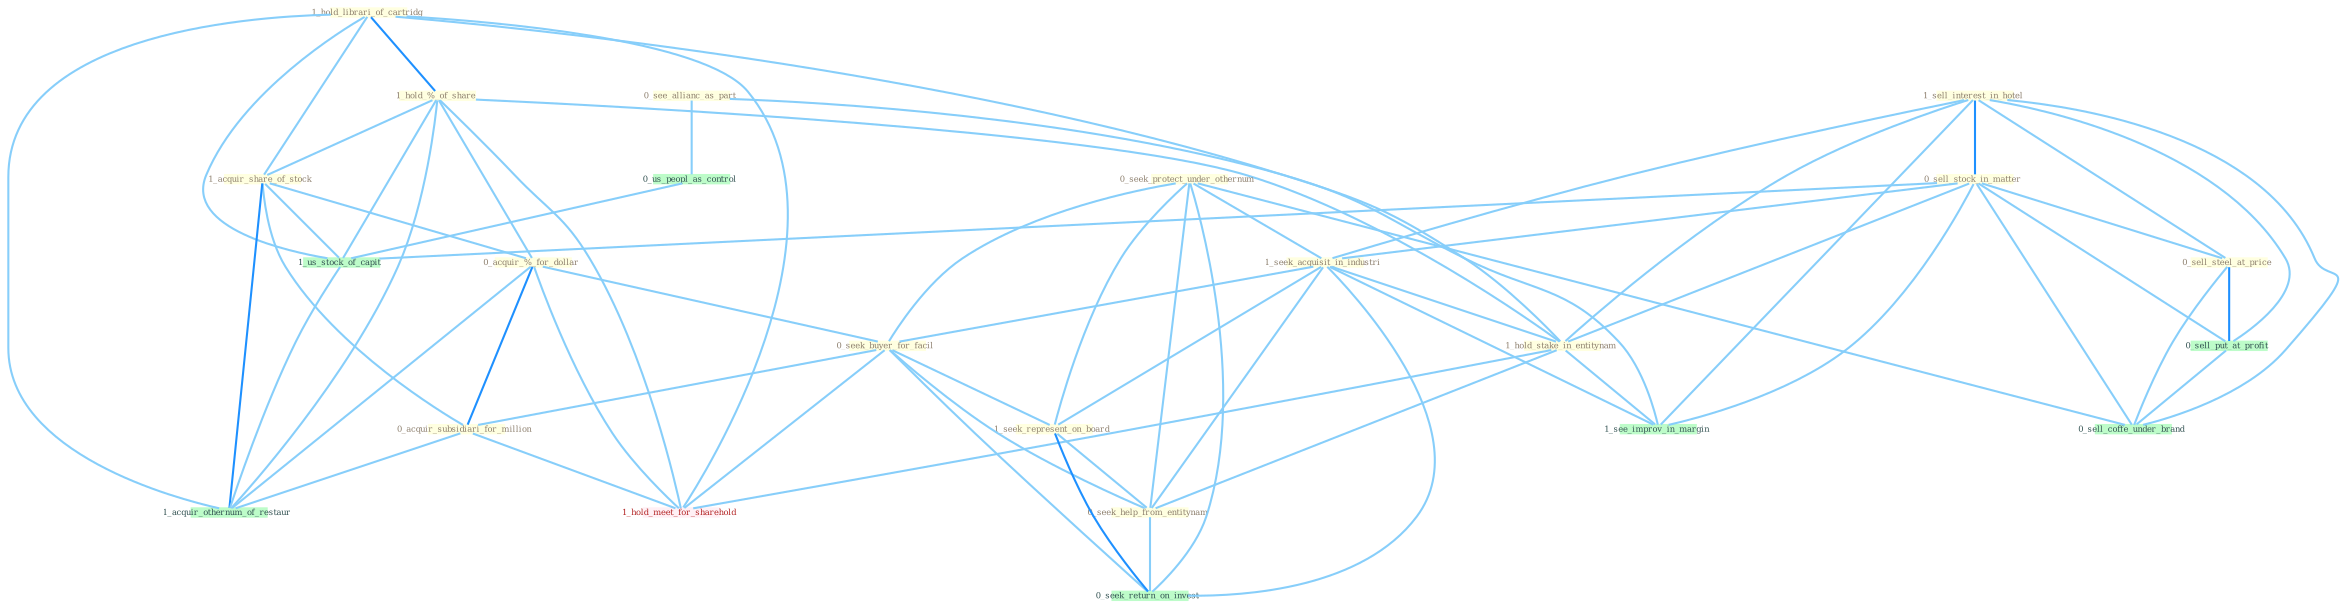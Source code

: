 Graph G{ 
    node
    [shape=polygon,style=filled,width=.5,height=.06,color="#BDFCC9",fixedsize=true,fontsize=4,
    fontcolor="#2f4f4f"];
    {node
    [color="#ffffe0", fontcolor="#8b7d6b"] "1_hold_librari_of_cartridg " "1_hold_%_of_share " "1_sell_interest_in_hotel " "1_acquir_share_of_stock " "0_sell_stock_in_matter " "0_seek_protect_under_othernum " "0_see_allianc_as_part " "0_acquir_%_for_dollar " "1_seek_acquisit_in_industri " "0_seek_buyer_for_facil " "1_hold_stake_in_entitynam " "1_seek_represent_on_board " "0_acquir_subsidiari_for_million " "0_seek_help_from_entitynam " "0_sell_steel_at_price "}
{node [color="#fff0f5", fontcolor="#b22222"] "1_hold_meet_for_sharehold "}
edge [color="#B0E2FF"];

	"1_hold_librari_of_cartridg " -- "1_hold_%_of_share " [w="2", color="#1e90ff" , len=0.8];
	"1_hold_librari_of_cartridg " -- "1_acquir_share_of_stock " [w="1", color="#87cefa" ];
	"1_hold_librari_of_cartridg " -- "1_hold_stake_in_entitynam " [w="1", color="#87cefa" ];
	"1_hold_librari_of_cartridg " -- "1_us_stock_of_capit " [w="1", color="#87cefa" ];
	"1_hold_librari_of_cartridg " -- "1_hold_meet_for_sharehold " [w="1", color="#87cefa" ];
	"1_hold_librari_of_cartridg " -- "1_acquir_othernum_of_restaur " [w="1", color="#87cefa" ];
	"1_hold_%_of_share " -- "1_acquir_share_of_stock " [w="1", color="#87cefa" ];
	"1_hold_%_of_share " -- "0_acquir_%_for_dollar " [w="1", color="#87cefa" ];
	"1_hold_%_of_share " -- "1_hold_stake_in_entitynam " [w="1", color="#87cefa" ];
	"1_hold_%_of_share " -- "1_us_stock_of_capit " [w="1", color="#87cefa" ];
	"1_hold_%_of_share " -- "1_hold_meet_for_sharehold " [w="1", color="#87cefa" ];
	"1_hold_%_of_share " -- "1_acquir_othernum_of_restaur " [w="1", color="#87cefa" ];
	"1_sell_interest_in_hotel " -- "0_sell_stock_in_matter " [w="2", color="#1e90ff" , len=0.8];
	"1_sell_interest_in_hotel " -- "1_seek_acquisit_in_industri " [w="1", color="#87cefa" ];
	"1_sell_interest_in_hotel " -- "1_hold_stake_in_entitynam " [w="1", color="#87cefa" ];
	"1_sell_interest_in_hotel " -- "0_sell_steel_at_price " [w="1", color="#87cefa" ];
	"1_sell_interest_in_hotel " -- "0_sell_put_at_profit " [w="1", color="#87cefa" ];
	"1_sell_interest_in_hotel " -- "1_see_improv_in_margin " [w="1", color="#87cefa" ];
	"1_sell_interest_in_hotel " -- "0_sell_coffe_under_brand " [w="1", color="#87cefa" ];
	"1_acquir_share_of_stock " -- "0_acquir_%_for_dollar " [w="1", color="#87cefa" ];
	"1_acquir_share_of_stock " -- "0_acquir_subsidiari_for_million " [w="1", color="#87cefa" ];
	"1_acquir_share_of_stock " -- "1_us_stock_of_capit " [w="1", color="#87cefa" ];
	"1_acquir_share_of_stock " -- "1_acquir_othernum_of_restaur " [w="2", color="#1e90ff" , len=0.8];
	"0_sell_stock_in_matter " -- "1_seek_acquisit_in_industri " [w="1", color="#87cefa" ];
	"0_sell_stock_in_matter " -- "1_hold_stake_in_entitynam " [w="1", color="#87cefa" ];
	"0_sell_stock_in_matter " -- "0_sell_steel_at_price " [w="1", color="#87cefa" ];
	"0_sell_stock_in_matter " -- "0_sell_put_at_profit " [w="1", color="#87cefa" ];
	"0_sell_stock_in_matter " -- "1_us_stock_of_capit " [w="1", color="#87cefa" ];
	"0_sell_stock_in_matter " -- "1_see_improv_in_margin " [w="1", color="#87cefa" ];
	"0_sell_stock_in_matter " -- "0_sell_coffe_under_brand " [w="1", color="#87cefa" ];
	"0_seek_protect_under_othernum " -- "1_seek_acquisit_in_industri " [w="1", color="#87cefa" ];
	"0_seek_protect_under_othernum " -- "0_seek_buyer_for_facil " [w="1", color="#87cefa" ];
	"0_seek_protect_under_othernum " -- "1_seek_represent_on_board " [w="1", color="#87cefa" ];
	"0_seek_protect_under_othernum " -- "0_seek_help_from_entitynam " [w="1", color="#87cefa" ];
	"0_seek_protect_under_othernum " -- "0_seek_return_on_invest " [w="1", color="#87cefa" ];
	"0_seek_protect_under_othernum " -- "0_sell_coffe_under_brand " [w="1", color="#87cefa" ];
	"0_see_allianc_as_part " -- "0_us_peopl_as_control " [w="1", color="#87cefa" ];
	"0_see_allianc_as_part " -- "1_see_improv_in_margin " [w="1", color="#87cefa" ];
	"0_acquir_%_for_dollar " -- "0_seek_buyer_for_facil " [w="1", color="#87cefa" ];
	"0_acquir_%_for_dollar " -- "0_acquir_subsidiari_for_million " [w="2", color="#1e90ff" , len=0.8];
	"0_acquir_%_for_dollar " -- "1_hold_meet_for_sharehold " [w="1", color="#87cefa" ];
	"0_acquir_%_for_dollar " -- "1_acquir_othernum_of_restaur " [w="1", color="#87cefa" ];
	"1_seek_acquisit_in_industri " -- "0_seek_buyer_for_facil " [w="1", color="#87cefa" ];
	"1_seek_acquisit_in_industri " -- "1_hold_stake_in_entitynam " [w="1", color="#87cefa" ];
	"1_seek_acquisit_in_industri " -- "1_seek_represent_on_board " [w="1", color="#87cefa" ];
	"1_seek_acquisit_in_industri " -- "0_seek_help_from_entitynam " [w="1", color="#87cefa" ];
	"1_seek_acquisit_in_industri " -- "0_seek_return_on_invest " [w="1", color="#87cefa" ];
	"1_seek_acquisit_in_industri " -- "1_see_improv_in_margin " [w="1", color="#87cefa" ];
	"0_seek_buyer_for_facil " -- "1_seek_represent_on_board " [w="1", color="#87cefa" ];
	"0_seek_buyer_for_facil " -- "0_acquir_subsidiari_for_million " [w="1", color="#87cefa" ];
	"0_seek_buyer_for_facil " -- "0_seek_help_from_entitynam " [w="1", color="#87cefa" ];
	"0_seek_buyer_for_facil " -- "0_seek_return_on_invest " [w="1", color="#87cefa" ];
	"0_seek_buyer_for_facil " -- "1_hold_meet_for_sharehold " [w="1", color="#87cefa" ];
	"1_hold_stake_in_entitynam " -- "0_seek_help_from_entitynam " [w="1", color="#87cefa" ];
	"1_hold_stake_in_entitynam " -- "1_see_improv_in_margin " [w="1", color="#87cefa" ];
	"1_hold_stake_in_entitynam " -- "1_hold_meet_for_sharehold " [w="1", color="#87cefa" ];
	"1_seek_represent_on_board " -- "0_seek_help_from_entitynam " [w="1", color="#87cefa" ];
	"1_seek_represent_on_board " -- "0_seek_return_on_invest " [w="2", color="#1e90ff" , len=0.8];
	"0_acquir_subsidiari_for_million " -- "1_hold_meet_for_sharehold " [w="1", color="#87cefa" ];
	"0_acquir_subsidiari_for_million " -- "1_acquir_othernum_of_restaur " [w="1", color="#87cefa" ];
	"0_seek_help_from_entitynam " -- "0_seek_return_on_invest " [w="1", color="#87cefa" ];
	"0_sell_steel_at_price " -- "0_sell_put_at_profit " [w="2", color="#1e90ff" , len=0.8];
	"0_sell_steel_at_price " -- "0_sell_coffe_under_brand " [w="1", color="#87cefa" ];
	"0_us_peopl_as_control " -- "1_us_stock_of_capit " [w="1", color="#87cefa" ];
	"0_sell_put_at_profit " -- "0_sell_coffe_under_brand " [w="1", color="#87cefa" ];
	"1_us_stock_of_capit " -- "1_acquir_othernum_of_restaur " [w="1", color="#87cefa" ];
}